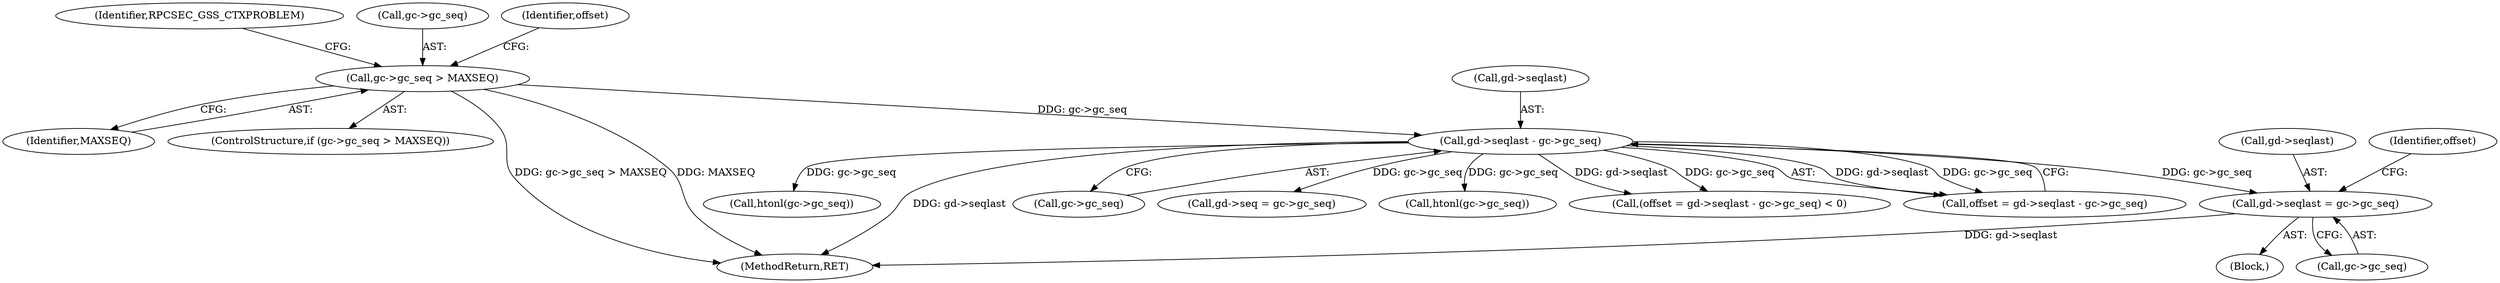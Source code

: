 digraph "0_krb5_5bb8a6b9c9eb8dd22bc9526751610aaa255ead9c@pointer" {
"1000343" [label="(Call,gd->seqlast = gc->gc_seq)"];
"1000334" [label="(Call,gd->seqlast - gc->gc_seq)"];
"1000323" [label="(Call,gc->gc_seq > MAXSEQ)"];
"1000327" [label="(Identifier,MAXSEQ)"];
"1000332" [label="(Call,offset = gd->seqlast - gc->gc_seq)"];
"1000334" [label="(Call,gd->seqlast - gc->gc_seq)"];
"1000329" [label="(Identifier,RPCSEC_GSS_CTXPROBLEM)"];
"1000344" [label="(Call,gd->seqlast)"];
"1000557" [label="(Call,htonl(gc->gc_seq))"];
"1000322" [label="(ControlStructure,if (gc->gc_seq > MAXSEQ))"];
"1000342" [label="(Block,)"];
"1000616" [label="(MethodReturn,RET)"];
"1000343" [label="(Call,gd->seqlast = gc->gc_seq)"];
"1000338" [label="(Call,gc->gc_seq)"];
"1000351" [label="(Identifier,offset)"];
"1000335" [label="(Call,gd->seqlast)"];
"1000323" [label="(Call,gc->gc_seq > MAXSEQ)"];
"1000347" [label="(Call,gc->gc_seq)"];
"1000324" [label="(Call,gc->gc_seq)"];
"1000333" [label="(Identifier,offset)"];
"1000387" [label="(Call,gd->seq = gc->gc_seq)"];
"1000529" [label="(Call,htonl(gc->gc_seq))"];
"1000331" [label="(Call,(offset = gd->seqlast - gc->gc_seq) < 0)"];
"1000343" -> "1000342"  [label="AST: "];
"1000343" -> "1000347"  [label="CFG: "];
"1000344" -> "1000343"  [label="AST: "];
"1000347" -> "1000343"  [label="AST: "];
"1000351" -> "1000343"  [label="CFG: "];
"1000343" -> "1000616"  [label="DDG: gd->seqlast"];
"1000334" -> "1000343"  [label="DDG: gc->gc_seq"];
"1000334" -> "1000332"  [label="AST: "];
"1000334" -> "1000338"  [label="CFG: "];
"1000335" -> "1000334"  [label="AST: "];
"1000338" -> "1000334"  [label="AST: "];
"1000332" -> "1000334"  [label="CFG: "];
"1000334" -> "1000616"  [label="DDG: gd->seqlast"];
"1000334" -> "1000331"  [label="DDG: gd->seqlast"];
"1000334" -> "1000331"  [label="DDG: gc->gc_seq"];
"1000334" -> "1000332"  [label="DDG: gd->seqlast"];
"1000334" -> "1000332"  [label="DDG: gc->gc_seq"];
"1000323" -> "1000334"  [label="DDG: gc->gc_seq"];
"1000334" -> "1000387"  [label="DDG: gc->gc_seq"];
"1000334" -> "1000529"  [label="DDG: gc->gc_seq"];
"1000334" -> "1000557"  [label="DDG: gc->gc_seq"];
"1000323" -> "1000322"  [label="AST: "];
"1000323" -> "1000327"  [label="CFG: "];
"1000324" -> "1000323"  [label="AST: "];
"1000327" -> "1000323"  [label="AST: "];
"1000329" -> "1000323"  [label="CFG: "];
"1000333" -> "1000323"  [label="CFG: "];
"1000323" -> "1000616"  [label="DDG: gc->gc_seq > MAXSEQ"];
"1000323" -> "1000616"  [label="DDG: MAXSEQ"];
}
